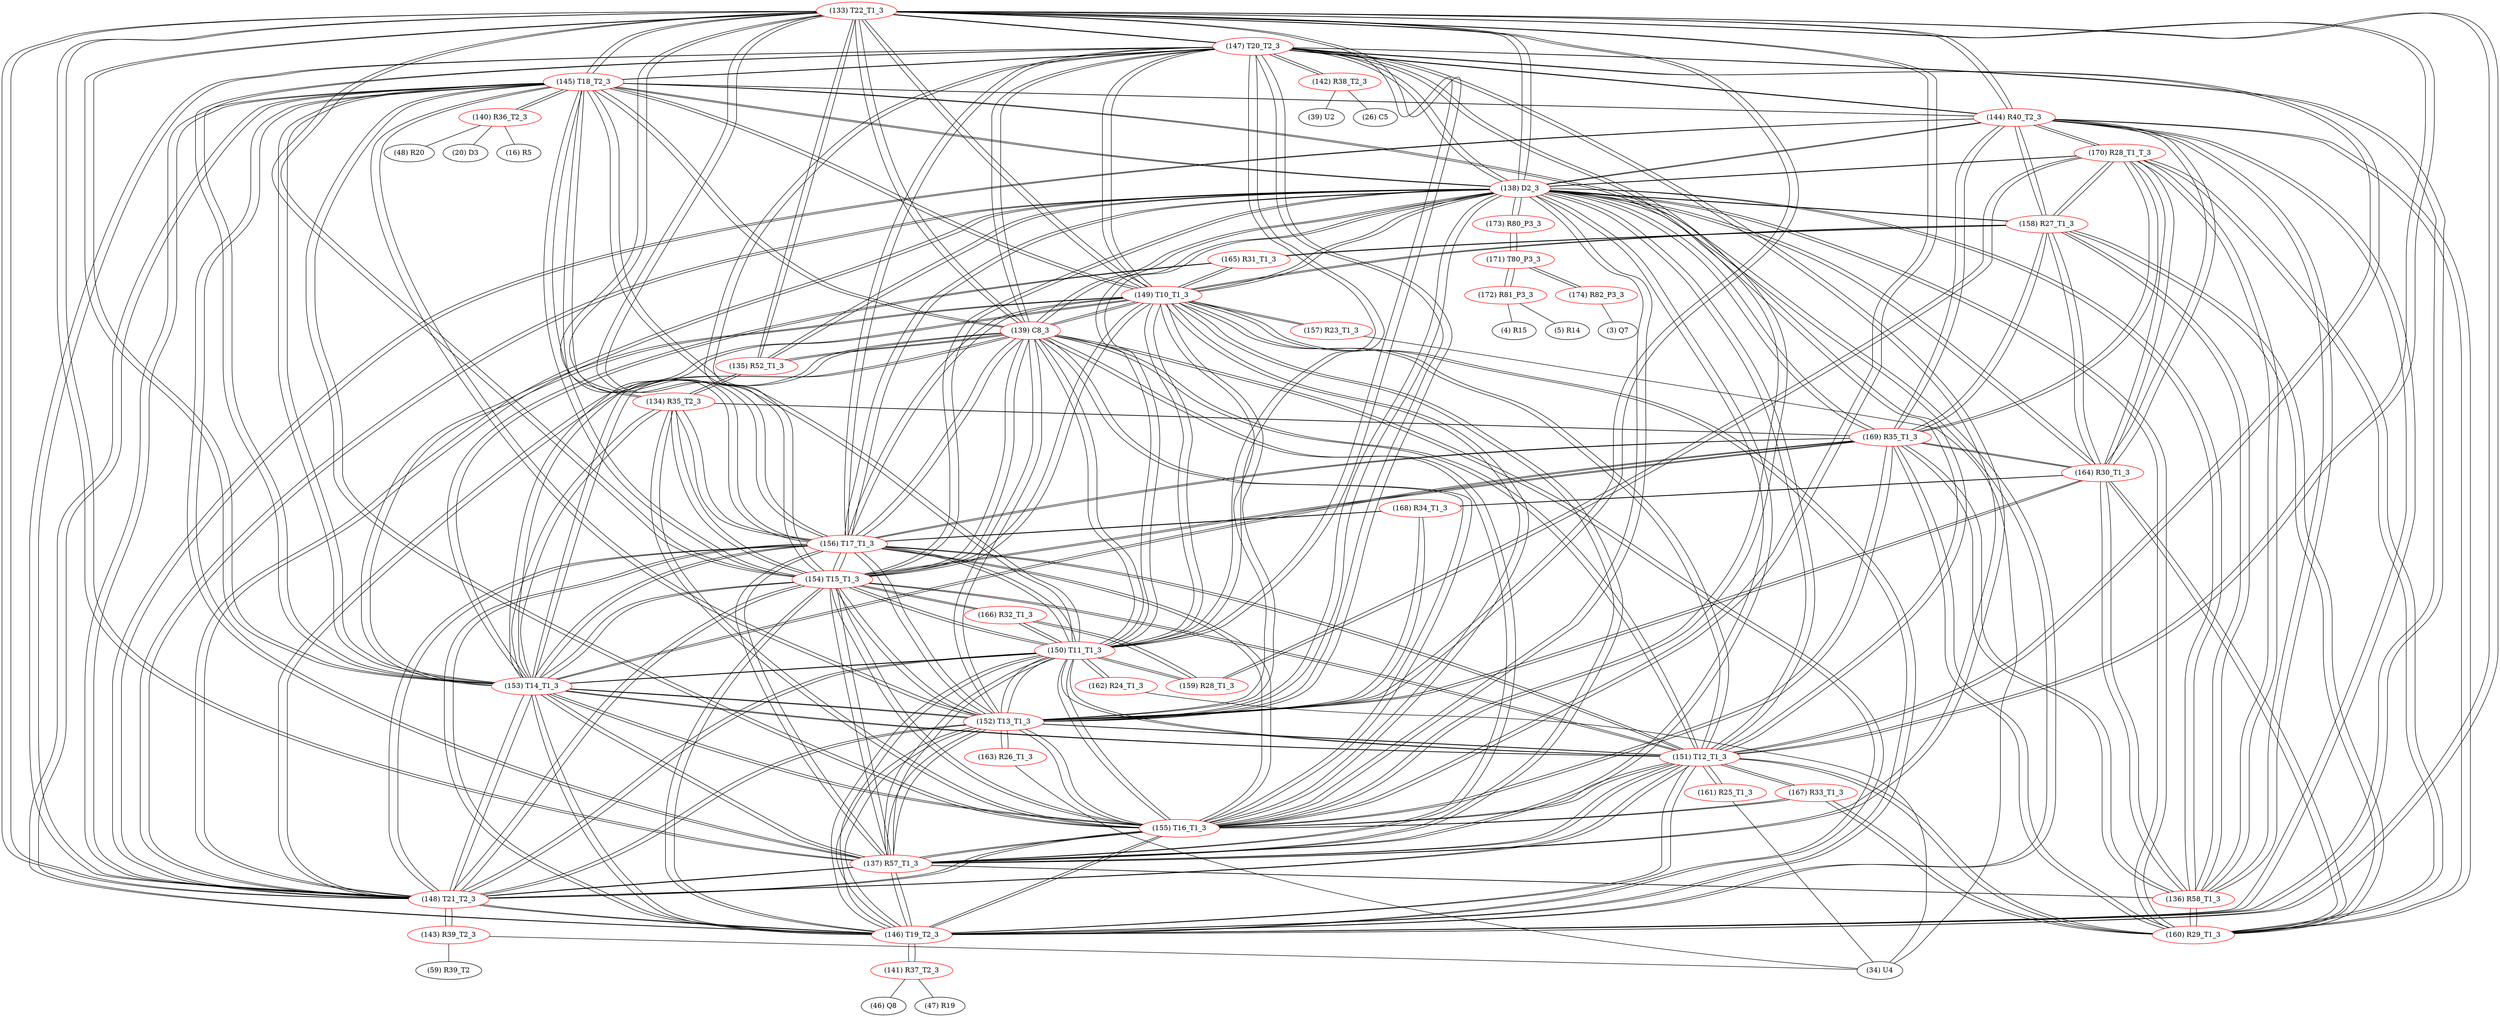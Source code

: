 graph {
	133 [label="(133) T22_T1_3" color=red]
	147 [label="(147) T20_T2_3"]
	145 [label="(145) T18_T2_3"]
	146 [label="(146) T19_T2_3"]
	148 [label="(148) T21_T2_3"]
	137 [label="(137) R57_T1_3"]
	138 [label="(138) D2_3"]
	150 [label="(150) T11_T1_3"]
	155 [label="(155) T16_T1_3"]
	156 [label="(156) T17_T1_3"]
	149 [label="(149) T10_T1_3"]
	151 [label="(151) T12_T1_3"]
	152 [label="(152) T13_T1_3"]
	153 [label="(153) T14_T1_3"]
	154 [label="(154) T15_T1_3"]
	139 [label="(139) C8_3"]
	144 [label="(144) R40_T2_3"]
	135 [label="(135) R52_T1_3"]
	134 [label="(134) R35_T2_3"]
	134 [label="(134) R35_T2_3" color=red]
	155 [label="(155) T16_T1_3"]
	154 [label="(154) T15_T1_3"]
	169 [label="(169) R35_T1_3"]
	153 [label="(153) T14_T1_3"]
	156 [label="(156) T17_T1_3"]
	135 [label="(135) R52_T1_3"]
	133 [label="(133) T22_T1_3"]
	135 [label="(135) R52_T1_3" color=red]
	138 [label="(138) D2_3"]
	139 [label="(139) C8_3"]
	134 [label="(134) R35_T2_3"]
	133 [label="(133) T22_T1_3"]
	136 [label="(136) R58_T1_3" color=red]
	137 [label="(137) R57_T1_3"]
	138 [label="(138) D2_3"]
	160 [label="(160) R29_T1_3"]
	169 [label="(169) R35_T1_3"]
	144 [label="(144) R40_T2_3"]
	164 [label="(164) R30_T1_3"]
	158 [label="(158) R27_T1_3"]
	170 [label="(170) R28_T1_T_3"]
	137 [label="(137) R57_T1_3" color=red]
	147 [label="(147) T20_T2_3"]
	145 [label="(145) T18_T2_3"]
	146 [label="(146) T19_T2_3"]
	148 [label="(148) T21_T2_3"]
	133 [label="(133) T22_T1_3"]
	138 [label="(138) D2_3"]
	150 [label="(150) T11_T1_3"]
	155 [label="(155) T16_T1_3"]
	156 [label="(156) T17_T1_3"]
	149 [label="(149) T10_T1_3"]
	151 [label="(151) T12_T1_3"]
	152 [label="(152) T13_T1_3"]
	153 [label="(153) T14_T1_3"]
	154 [label="(154) T15_T1_3"]
	139 [label="(139) C8_3"]
	136 [label="(136) R58_T1_3"]
	138 [label="(138) D2_3" color=red]
	147 [label="(147) T20_T2_3"]
	145 [label="(145) T18_T2_3"]
	146 [label="(146) T19_T2_3"]
	148 [label="(148) T21_T2_3"]
	137 [label="(137) R57_T1_3"]
	133 [label="(133) T22_T1_3"]
	150 [label="(150) T11_T1_3"]
	155 [label="(155) T16_T1_3"]
	156 [label="(156) T17_T1_3"]
	149 [label="(149) T10_T1_3"]
	151 [label="(151) T12_T1_3"]
	152 [label="(152) T13_T1_3"]
	153 [label="(153) T14_T1_3"]
	154 [label="(154) T15_T1_3"]
	139 [label="(139) C8_3"]
	135 [label="(135) R52_T1_3"]
	136 [label="(136) R58_T1_3"]
	160 [label="(160) R29_T1_3"]
	169 [label="(169) R35_T1_3"]
	144 [label="(144) R40_T2_3"]
	164 [label="(164) R30_T1_3"]
	158 [label="(158) R27_T1_3"]
	170 [label="(170) R28_T1_T_3"]
	173 [label="(173) R80_P3_3"]
	139 [label="(139) C8_3" color=red]
	147 [label="(147) T20_T2_3"]
	145 [label="(145) T18_T2_3"]
	146 [label="(146) T19_T2_3"]
	148 [label="(148) T21_T2_3"]
	137 [label="(137) R57_T1_3"]
	133 [label="(133) T22_T1_3"]
	138 [label="(138) D2_3"]
	150 [label="(150) T11_T1_3"]
	155 [label="(155) T16_T1_3"]
	156 [label="(156) T17_T1_3"]
	149 [label="(149) T10_T1_3"]
	151 [label="(151) T12_T1_3"]
	152 [label="(152) T13_T1_3"]
	153 [label="(153) T14_T1_3"]
	154 [label="(154) T15_T1_3"]
	135 [label="(135) R52_T1_3"]
	140 [label="(140) R36_T2_3" color=red]
	48 [label="(48) R20"]
	20 [label="(20) D3"]
	16 [label="(16) R5"]
	145 [label="(145) T18_T2_3"]
	141 [label="(141) R37_T2_3" color=red]
	46 [label="(46) Q8"]
	47 [label="(47) R19"]
	146 [label="(146) T19_T2_3"]
	142 [label="(142) R38_T2_3" color=red]
	26 [label="(26) C5"]
	39 [label="(39) U2"]
	147 [label="(147) T20_T2_3"]
	143 [label="(143) R39_T2_3" color=red]
	34 [label="(34) U4"]
	59 [label="(59) R39_T2"]
	148 [label="(148) T21_T2_3"]
	144 [label="(144) R40_T2_3" color=red]
	160 [label="(160) R29_T1_3"]
	169 [label="(169) R35_T1_3"]
	164 [label="(164) R30_T1_3"]
	138 [label="(138) D2_3"]
	136 [label="(136) R58_T1_3"]
	158 [label="(158) R27_T1_3"]
	170 [label="(170) R28_T1_T_3"]
	133 [label="(133) T22_T1_3"]
	146 [label="(146) T19_T2_3"]
	145 [label="(145) T18_T2_3"]
	148 [label="(148) T21_T2_3"]
	147 [label="(147) T20_T2_3"]
	145 [label="(145) T18_T2_3" color=red]
	147 [label="(147) T20_T2_3"]
	146 [label="(146) T19_T2_3"]
	148 [label="(148) T21_T2_3"]
	137 [label="(137) R57_T1_3"]
	133 [label="(133) T22_T1_3"]
	138 [label="(138) D2_3"]
	150 [label="(150) T11_T1_3"]
	155 [label="(155) T16_T1_3"]
	156 [label="(156) T17_T1_3"]
	149 [label="(149) T10_T1_3"]
	151 [label="(151) T12_T1_3"]
	152 [label="(152) T13_T1_3"]
	153 [label="(153) T14_T1_3"]
	154 [label="(154) T15_T1_3"]
	139 [label="(139) C8_3"]
	144 [label="(144) R40_T2_3"]
	140 [label="(140) R36_T2_3"]
	146 [label="(146) T19_T2_3" color=red]
	147 [label="(147) T20_T2_3"]
	145 [label="(145) T18_T2_3"]
	148 [label="(148) T21_T2_3"]
	137 [label="(137) R57_T1_3"]
	133 [label="(133) T22_T1_3"]
	138 [label="(138) D2_3"]
	150 [label="(150) T11_T1_3"]
	155 [label="(155) T16_T1_3"]
	156 [label="(156) T17_T1_3"]
	149 [label="(149) T10_T1_3"]
	151 [label="(151) T12_T1_3"]
	152 [label="(152) T13_T1_3"]
	153 [label="(153) T14_T1_3"]
	154 [label="(154) T15_T1_3"]
	139 [label="(139) C8_3"]
	144 [label="(144) R40_T2_3"]
	141 [label="(141) R37_T2_3"]
	147 [label="(147) T20_T2_3" color=red]
	145 [label="(145) T18_T2_3"]
	146 [label="(146) T19_T2_3"]
	148 [label="(148) T21_T2_3"]
	137 [label="(137) R57_T1_3"]
	133 [label="(133) T22_T1_3"]
	138 [label="(138) D2_3"]
	150 [label="(150) T11_T1_3"]
	155 [label="(155) T16_T1_3"]
	156 [label="(156) T17_T1_3"]
	149 [label="(149) T10_T1_3"]
	151 [label="(151) T12_T1_3"]
	152 [label="(152) T13_T1_3"]
	153 [label="(153) T14_T1_3"]
	154 [label="(154) T15_T1_3"]
	139 [label="(139) C8_3"]
	144 [label="(144) R40_T2_3"]
	142 [label="(142) R38_T2_3"]
	148 [label="(148) T21_T2_3" color=red]
	147 [label="(147) T20_T2_3"]
	145 [label="(145) T18_T2_3"]
	146 [label="(146) T19_T2_3"]
	137 [label="(137) R57_T1_3"]
	133 [label="(133) T22_T1_3"]
	138 [label="(138) D2_3"]
	150 [label="(150) T11_T1_3"]
	155 [label="(155) T16_T1_3"]
	156 [label="(156) T17_T1_3"]
	149 [label="(149) T10_T1_3"]
	151 [label="(151) T12_T1_3"]
	152 [label="(152) T13_T1_3"]
	153 [label="(153) T14_T1_3"]
	154 [label="(154) T15_T1_3"]
	139 [label="(139) C8_3"]
	144 [label="(144) R40_T2_3"]
	143 [label="(143) R39_T2_3"]
	149 [label="(149) T10_T1_3" color=red]
	147 [label="(147) T20_T2_3"]
	145 [label="(145) T18_T2_3"]
	146 [label="(146) T19_T2_3"]
	148 [label="(148) T21_T2_3"]
	137 [label="(137) R57_T1_3"]
	133 [label="(133) T22_T1_3"]
	138 [label="(138) D2_3"]
	150 [label="(150) T11_T1_3"]
	155 [label="(155) T16_T1_3"]
	156 [label="(156) T17_T1_3"]
	151 [label="(151) T12_T1_3"]
	152 [label="(152) T13_T1_3"]
	153 [label="(153) T14_T1_3"]
	154 [label="(154) T15_T1_3"]
	139 [label="(139) C8_3"]
	157 [label="(157) R23_T1_3"]
	165 [label="(165) R31_T1_3"]
	158 [label="(158) R27_T1_3"]
	150 [label="(150) T11_T1_3" color=red]
	147 [label="(147) T20_T2_3"]
	145 [label="(145) T18_T2_3"]
	146 [label="(146) T19_T2_3"]
	148 [label="(148) T21_T2_3"]
	137 [label="(137) R57_T1_3"]
	133 [label="(133) T22_T1_3"]
	138 [label="(138) D2_3"]
	155 [label="(155) T16_T1_3"]
	156 [label="(156) T17_T1_3"]
	149 [label="(149) T10_T1_3"]
	151 [label="(151) T12_T1_3"]
	152 [label="(152) T13_T1_3"]
	153 [label="(153) T14_T1_3"]
	154 [label="(154) T15_T1_3"]
	139 [label="(139) C8_3"]
	162 [label="(162) R24_T1_3"]
	166 [label="(166) R32_T1_3"]
	159 [label="(159) R28_T1_3"]
	151 [label="(151) T12_T1_3" color=red]
	147 [label="(147) T20_T2_3"]
	145 [label="(145) T18_T2_3"]
	146 [label="(146) T19_T2_3"]
	148 [label="(148) T21_T2_3"]
	137 [label="(137) R57_T1_3"]
	133 [label="(133) T22_T1_3"]
	138 [label="(138) D2_3"]
	150 [label="(150) T11_T1_3"]
	155 [label="(155) T16_T1_3"]
	156 [label="(156) T17_T1_3"]
	149 [label="(149) T10_T1_3"]
	152 [label="(152) T13_T1_3"]
	153 [label="(153) T14_T1_3"]
	154 [label="(154) T15_T1_3"]
	139 [label="(139) C8_3"]
	167 [label="(167) R33_T1_3"]
	160 [label="(160) R29_T1_3"]
	161 [label="(161) R25_T1_3"]
	152 [label="(152) T13_T1_3" color=red]
	147 [label="(147) T20_T2_3"]
	145 [label="(145) T18_T2_3"]
	146 [label="(146) T19_T2_3"]
	148 [label="(148) T21_T2_3"]
	137 [label="(137) R57_T1_3"]
	133 [label="(133) T22_T1_3"]
	138 [label="(138) D2_3"]
	150 [label="(150) T11_T1_3"]
	155 [label="(155) T16_T1_3"]
	156 [label="(156) T17_T1_3"]
	149 [label="(149) T10_T1_3"]
	151 [label="(151) T12_T1_3"]
	153 [label="(153) T14_T1_3"]
	154 [label="(154) T15_T1_3"]
	139 [label="(139) C8_3"]
	164 [label="(164) R30_T1_3"]
	168 [label="(168) R34_T1_3"]
	163 [label="(163) R26_T1_3"]
	153 [label="(153) T14_T1_3" color=red]
	147 [label="(147) T20_T2_3"]
	145 [label="(145) T18_T2_3"]
	146 [label="(146) T19_T2_3"]
	148 [label="(148) T21_T2_3"]
	137 [label="(137) R57_T1_3"]
	133 [label="(133) T22_T1_3"]
	138 [label="(138) D2_3"]
	150 [label="(150) T11_T1_3"]
	155 [label="(155) T16_T1_3"]
	156 [label="(156) T17_T1_3"]
	149 [label="(149) T10_T1_3"]
	151 [label="(151) T12_T1_3"]
	152 [label="(152) T13_T1_3"]
	154 [label="(154) T15_T1_3"]
	139 [label="(139) C8_3"]
	169 [label="(169) R35_T1_3"]
	134 [label="(134) R35_T2_3"]
	165 [label="(165) R31_T1_3"]
	154 [label="(154) T15_T1_3" color=red]
	147 [label="(147) T20_T2_3"]
	145 [label="(145) T18_T2_3"]
	146 [label="(146) T19_T2_3"]
	148 [label="(148) T21_T2_3"]
	137 [label="(137) R57_T1_3"]
	133 [label="(133) T22_T1_3"]
	138 [label="(138) D2_3"]
	150 [label="(150) T11_T1_3"]
	155 [label="(155) T16_T1_3"]
	156 [label="(156) T17_T1_3"]
	149 [label="(149) T10_T1_3"]
	151 [label="(151) T12_T1_3"]
	152 [label="(152) T13_T1_3"]
	153 [label="(153) T14_T1_3"]
	139 [label="(139) C8_3"]
	169 [label="(169) R35_T1_3"]
	134 [label="(134) R35_T2_3"]
	166 [label="(166) R32_T1_3"]
	155 [label="(155) T16_T1_3" color=red]
	147 [label="(147) T20_T2_3"]
	145 [label="(145) T18_T2_3"]
	146 [label="(146) T19_T2_3"]
	148 [label="(148) T21_T2_3"]
	137 [label="(137) R57_T1_3"]
	133 [label="(133) T22_T1_3"]
	138 [label="(138) D2_3"]
	150 [label="(150) T11_T1_3"]
	156 [label="(156) T17_T1_3"]
	149 [label="(149) T10_T1_3"]
	151 [label="(151) T12_T1_3"]
	152 [label="(152) T13_T1_3"]
	153 [label="(153) T14_T1_3"]
	154 [label="(154) T15_T1_3"]
	139 [label="(139) C8_3"]
	169 [label="(169) R35_T1_3"]
	134 [label="(134) R35_T2_3"]
	167 [label="(167) R33_T1_3"]
	156 [label="(156) T17_T1_3" color=red]
	147 [label="(147) T20_T2_3"]
	145 [label="(145) T18_T2_3"]
	146 [label="(146) T19_T2_3"]
	148 [label="(148) T21_T2_3"]
	137 [label="(137) R57_T1_3"]
	133 [label="(133) T22_T1_3"]
	138 [label="(138) D2_3"]
	150 [label="(150) T11_T1_3"]
	155 [label="(155) T16_T1_3"]
	149 [label="(149) T10_T1_3"]
	151 [label="(151) T12_T1_3"]
	152 [label="(152) T13_T1_3"]
	153 [label="(153) T14_T1_3"]
	154 [label="(154) T15_T1_3"]
	139 [label="(139) C8_3"]
	169 [label="(169) R35_T1_3"]
	134 [label="(134) R35_T2_3"]
	168 [label="(168) R34_T1_3"]
	157 [label="(157) R23_T1_3" color=red]
	34 [label="(34) U4"]
	149 [label="(149) T10_T1_3"]
	158 [label="(158) R27_T1_3" color=red]
	160 [label="(160) R29_T1_3"]
	169 [label="(169) R35_T1_3"]
	144 [label="(144) R40_T2_3"]
	164 [label="(164) R30_T1_3"]
	138 [label="(138) D2_3"]
	136 [label="(136) R58_T1_3"]
	170 [label="(170) R28_T1_T_3"]
	149 [label="(149) T10_T1_3"]
	165 [label="(165) R31_T1_3"]
	159 [label="(159) R28_T1_3" color=red]
	166 [label="(166) R32_T1_3"]
	150 [label="(150) T11_T1_3"]
	170 [label="(170) R28_T1_T_3"]
	160 [label="(160) R29_T1_3" color=red]
	169 [label="(169) R35_T1_3"]
	144 [label="(144) R40_T2_3"]
	164 [label="(164) R30_T1_3"]
	138 [label="(138) D2_3"]
	136 [label="(136) R58_T1_3"]
	158 [label="(158) R27_T1_3"]
	170 [label="(170) R28_T1_T_3"]
	167 [label="(167) R33_T1_3"]
	151 [label="(151) T12_T1_3"]
	161 [label="(161) R25_T1_3" color=red]
	34 [label="(34) U4"]
	151 [label="(151) T12_T1_3"]
	162 [label="(162) R24_T1_3" color=red]
	34 [label="(34) U4"]
	150 [label="(150) T11_T1_3"]
	163 [label="(163) R26_T1_3" color=red]
	34 [label="(34) U4"]
	152 [label="(152) T13_T1_3"]
	164 [label="(164) R30_T1_3" color=red]
	160 [label="(160) R29_T1_3"]
	169 [label="(169) R35_T1_3"]
	144 [label="(144) R40_T2_3"]
	138 [label="(138) D2_3"]
	136 [label="(136) R58_T1_3"]
	158 [label="(158) R27_T1_3"]
	170 [label="(170) R28_T1_T_3"]
	168 [label="(168) R34_T1_3"]
	152 [label="(152) T13_T1_3"]
	165 [label="(165) R31_T1_3" color=red]
	149 [label="(149) T10_T1_3"]
	158 [label="(158) R27_T1_3"]
	153 [label="(153) T14_T1_3"]
	166 [label="(166) R32_T1_3" color=red]
	154 [label="(154) T15_T1_3"]
	159 [label="(159) R28_T1_3"]
	150 [label="(150) T11_T1_3"]
	167 [label="(167) R33_T1_3" color=red]
	155 [label="(155) T16_T1_3"]
	160 [label="(160) R29_T1_3"]
	151 [label="(151) T12_T1_3"]
	168 [label="(168) R34_T1_3" color=red]
	156 [label="(156) T17_T1_3"]
	164 [label="(164) R30_T1_3"]
	152 [label="(152) T13_T1_3"]
	169 [label="(169) R35_T1_3" color=red]
	160 [label="(160) R29_T1_3"]
	144 [label="(144) R40_T2_3"]
	164 [label="(164) R30_T1_3"]
	138 [label="(138) D2_3"]
	136 [label="(136) R58_T1_3"]
	158 [label="(158) R27_T1_3"]
	170 [label="(170) R28_T1_T_3"]
	155 [label="(155) T16_T1_3"]
	154 [label="(154) T15_T1_3"]
	153 [label="(153) T14_T1_3"]
	156 [label="(156) T17_T1_3"]
	134 [label="(134) R35_T2_3"]
	170 [label="(170) R28_T1_T_3" color=red]
	160 [label="(160) R29_T1_3"]
	169 [label="(169) R35_T1_3"]
	144 [label="(144) R40_T2_3"]
	164 [label="(164) R30_T1_3"]
	138 [label="(138) D2_3"]
	136 [label="(136) R58_T1_3"]
	158 [label="(158) R27_T1_3"]
	159 [label="(159) R28_T1_3"]
	171 [label="(171) T80_P3_3" color=red]
	172 [label="(172) R81_P3_3"]
	174 [label="(174) R82_P3_3"]
	173 [label="(173) R80_P3_3"]
	172 [label="(172) R81_P3_3" color=red]
	4 [label="(4) R15"]
	5 [label="(5) R14"]
	171 [label="(171) T80_P3_3"]
	173 [label="(173) R80_P3_3" color=red]
	138 [label="(138) D2_3"]
	171 [label="(171) T80_P3_3"]
	174 [label="(174) R82_P3_3" color=red]
	3 [label="(3) Q7"]
	171 [label="(171) T80_P3_3"]
	133 -- 147
	133 -- 145
	133 -- 146
	133 -- 148
	133 -- 137
	133 -- 138
	133 -- 150
	133 -- 155
	133 -- 156
	133 -- 149
	133 -- 151
	133 -- 152
	133 -- 153
	133 -- 154
	133 -- 139
	133 -- 144
	133 -- 135
	133 -- 134
	134 -- 155
	134 -- 154
	134 -- 169
	134 -- 153
	134 -- 156
	134 -- 135
	134 -- 133
	135 -- 138
	135 -- 139
	135 -- 134
	135 -- 133
	136 -- 137
	136 -- 138
	136 -- 160
	136 -- 169
	136 -- 144
	136 -- 164
	136 -- 158
	136 -- 170
	137 -- 147
	137 -- 145
	137 -- 146
	137 -- 148
	137 -- 133
	137 -- 138
	137 -- 150
	137 -- 155
	137 -- 156
	137 -- 149
	137 -- 151
	137 -- 152
	137 -- 153
	137 -- 154
	137 -- 139
	137 -- 136
	138 -- 147
	138 -- 145
	138 -- 146
	138 -- 148
	138 -- 137
	138 -- 133
	138 -- 150
	138 -- 155
	138 -- 156
	138 -- 149
	138 -- 151
	138 -- 152
	138 -- 153
	138 -- 154
	138 -- 139
	138 -- 135
	138 -- 136
	138 -- 160
	138 -- 169
	138 -- 144
	138 -- 164
	138 -- 158
	138 -- 170
	138 -- 173
	139 -- 147
	139 -- 145
	139 -- 146
	139 -- 148
	139 -- 137
	139 -- 133
	139 -- 138
	139 -- 150
	139 -- 155
	139 -- 156
	139 -- 149
	139 -- 151
	139 -- 152
	139 -- 153
	139 -- 154
	139 -- 135
	140 -- 48
	140 -- 20
	140 -- 16
	140 -- 145
	141 -- 46
	141 -- 47
	141 -- 146
	142 -- 26
	142 -- 39
	142 -- 147
	143 -- 34
	143 -- 59
	143 -- 148
	144 -- 160
	144 -- 169
	144 -- 164
	144 -- 138
	144 -- 136
	144 -- 158
	144 -- 170
	144 -- 133
	144 -- 146
	144 -- 145
	144 -- 148
	144 -- 147
	145 -- 147
	145 -- 146
	145 -- 148
	145 -- 137
	145 -- 133
	145 -- 138
	145 -- 150
	145 -- 155
	145 -- 156
	145 -- 149
	145 -- 151
	145 -- 152
	145 -- 153
	145 -- 154
	145 -- 139
	145 -- 144
	145 -- 140
	146 -- 147
	146 -- 145
	146 -- 148
	146 -- 137
	146 -- 133
	146 -- 138
	146 -- 150
	146 -- 155
	146 -- 156
	146 -- 149
	146 -- 151
	146 -- 152
	146 -- 153
	146 -- 154
	146 -- 139
	146 -- 144
	146 -- 141
	147 -- 145
	147 -- 146
	147 -- 148
	147 -- 137
	147 -- 133
	147 -- 138
	147 -- 150
	147 -- 155
	147 -- 156
	147 -- 149
	147 -- 151
	147 -- 152
	147 -- 153
	147 -- 154
	147 -- 139
	147 -- 144
	147 -- 142
	148 -- 147
	148 -- 145
	148 -- 146
	148 -- 137
	148 -- 133
	148 -- 138
	148 -- 150
	148 -- 155
	148 -- 156
	148 -- 149
	148 -- 151
	148 -- 152
	148 -- 153
	148 -- 154
	148 -- 139
	148 -- 144
	148 -- 143
	149 -- 147
	149 -- 145
	149 -- 146
	149 -- 148
	149 -- 137
	149 -- 133
	149 -- 138
	149 -- 150
	149 -- 155
	149 -- 156
	149 -- 151
	149 -- 152
	149 -- 153
	149 -- 154
	149 -- 139
	149 -- 157
	149 -- 165
	149 -- 158
	150 -- 147
	150 -- 145
	150 -- 146
	150 -- 148
	150 -- 137
	150 -- 133
	150 -- 138
	150 -- 155
	150 -- 156
	150 -- 149
	150 -- 151
	150 -- 152
	150 -- 153
	150 -- 154
	150 -- 139
	150 -- 162
	150 -- 166
	150 -- 159
	151 -- 147
	151 -- 145
	151 -- 146
	151 -- 148
	151 -- 137
	151 -- 133
	151 -- 138
	151 -- 150
	151 -- 155
	151 -- 156
	151 -- 149
	151 -- 152
	151 -- 153
	151 -- 154
	151 -- 139
	151 -- 167
	151 -- 160
	151 -- 161
	152 -- 147
	152 -- 145
	152 -- 146
	152 -- 148
	152 -- 137
	152 -- 133
	152 -- 138
	152 -- 150
	152 -- 155
	152 -- 156
	152 -- 149
	152 -- 151
	152 -- 153
	152 -- 154
	152 -- 139
	152 -- 164
	152 -- 168
	152 -- 163
	153 -- 147
	153 -- 145
	153 -- 146
	153 -- 148
	153 -- 137
	153 -- 133
	153 -- 138
	153 -- 150
	153 -- 155
	153 -- 156
	153 -- 149
	153 -- 151
	153 -- 152
	153 -- 154
	153 -- 139
	153 -- 169
	153 -- 134
	153 -- 165
	154 -- 147
	154 -- 145
	154 -- 146
	154 -- 148
	154 -- 137
	154 -- 133
	154 -- 138
	154 -- 150
	154 -- 155
	154 -- 156
	154 -- 149
	154 -- 151
	154 -- 152
	154 -- 153
	154 -- 139
	154 -- 169
	154 -- 134
	154 -- 166
	155 -- 147
	155 -- 145
	155 -- 146
	155 -- 148
	155 -- 137
	155 -- 133
	155 -- 138
	155 -- 150
	155 -- 156
	155 -- 149
	155 -- 151
	155 -- 152
	155 -- 153
	155 -- 154
	155 -- 139
	155 -- 169
	155 -- 134
	155 -- 167
	156 -- 147
	156 -- 145
	156 -- 146
	156 -- 148
	156 -- 137
	156 -- 133
	156 -- 138
	156 -- 150
	156 -- 155
	156 -- 149
	156 -- 151
	156 -- 152
	156 -- 153
	156 -- 154
	156 -- 139
	156 -- 169
	156 -- 134
	156 -- 168
	157 -- 34
	157 -- 149
	158 -- 160
	158 -- 169
	158 -- 144
	158 -- 164
	158 -- 138
	158 -- 136
	158 -- 170
	158 -- 149
	158 -- 165
	159 -- 166
	159 -- 150
	159 -- 170
	160 -- 169
	160 -- 144
	160 -- 164
	160 -- 138
	160 -- 136
	160 -- 158
	160 -- 170
	160 -- 167
	160 -- 151
	161 -- 34
	161 -- 151
	162 -- 34
	162 -- 150
	163 -- 34
	163 -- 152
	164 -- 160
	164 -- 169
	164 -- 144
	164 -- 138
	164 -- 136
	164 -- 158
	164 -- 170
	164 -- 168
	164 -- 152
	165 -- 149
	165 -- 158
	165 -- 153
	166 -- 154
	166 -- 159
	166 -- 150
	167 -- 155
	167 -- 160
	167 -- 151
	168 -- 156
	168 -- 164
	168 -- 152
	169 -- 160
	169 -- 144
	169 -- 164
	169 -- 138
	169 -- 136
	169 -- 158
	169 -- 170
	169 -- 155
	169 -- 154
	169 -- 153
	169 -- 156
	169 -- 134
	170 -- 160
	170 -- 169
	170 -- 144
	170 -- 164
	170 -- 138
	170 -- 136
	170 -- 158
	170 -- 159
	171 -- 172
	171 -- 174
	171 -- 173
	172 -- 4
	172 -- 5
	172 -- 171
	173 -- 138
	173 -- 171
	174 -- 3
	174 -- 171
}